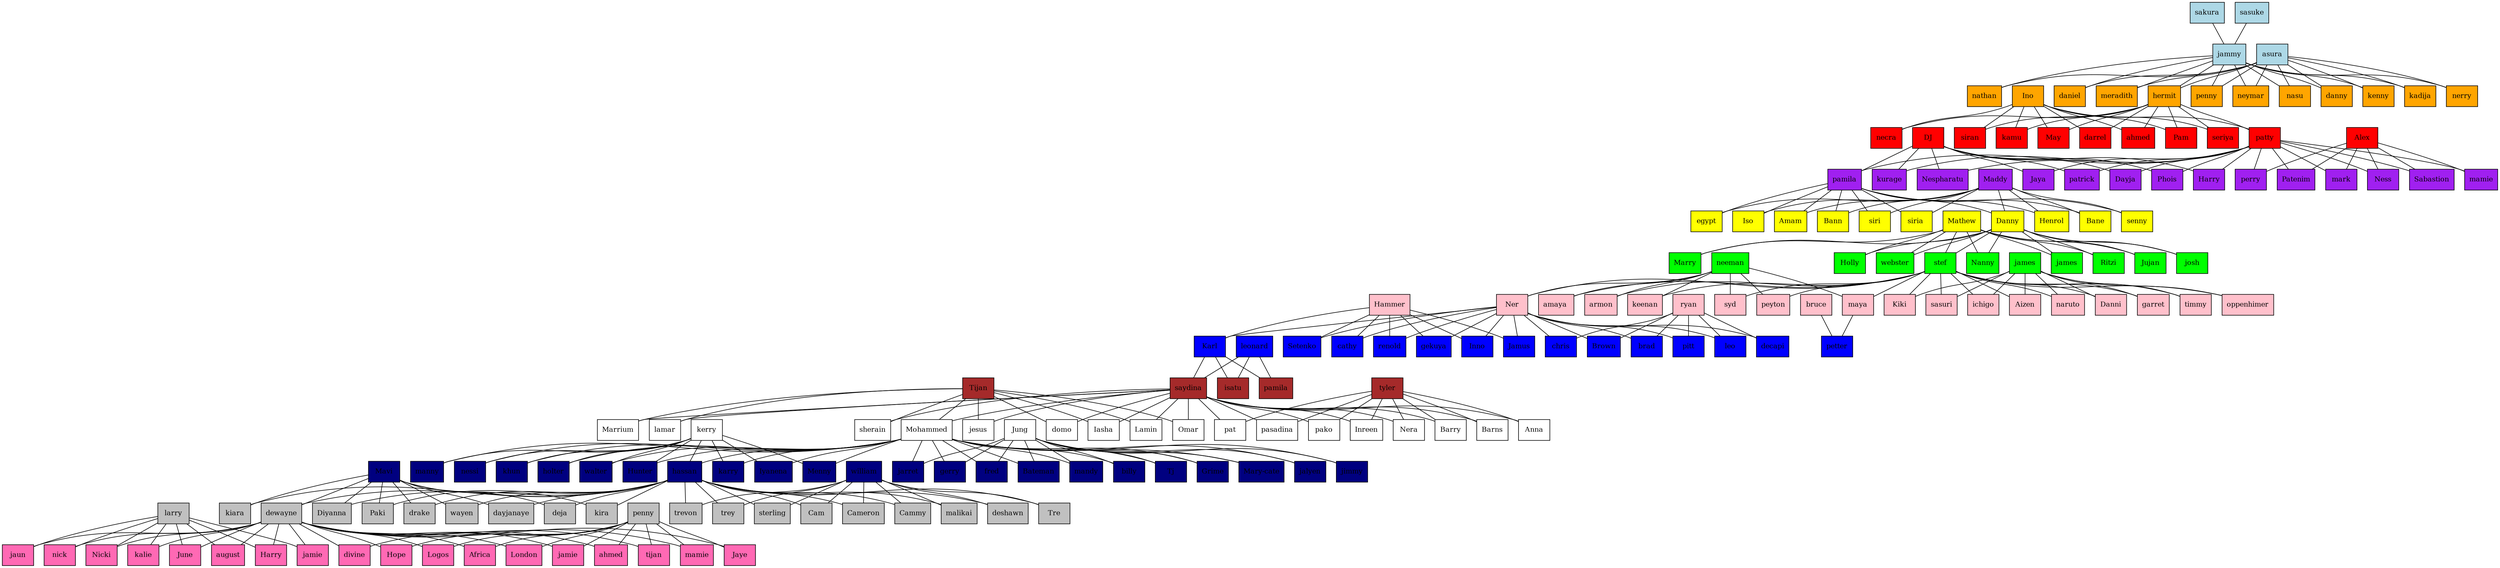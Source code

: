 graph FamilyTree {
  node [shape=box];
  edge [fontsize=10];
  "0" [label="sakura", fontsize=12, shape=box, style=filled, fillcolor=lightblue];
  "1" [label="sasuke", fontsize=12, shape=box, style=filled, fillcolor=lightblue];
  "0" -- "2" [label=""];
  "1" -- "2" [label=""];
  "2" [label="jammy", fontsize=12, shape=box, style=filled, fillcolor=lightblue];
  "3" [label="asura", fontsize=12, shape=box, style=filled, fillcolor=lightblue];
  "2" -- "4" [label=""];
  "3" -- "4" [label=""];
  "4" [label="meradith", fontsize=12, shape=box, style=filled, fillcolor=orange];
  "2" -- "5" [label=""];
  "3" -- "5" [label=""];
  "5" [label="hermit", fontsize=12, shape=box, style=filled, fillcolor=orange];
  "2" -- "6" [label=""];
  "3" -- "6" [label=""];
  "6" [label="neymar", fontsize=12, shape=box, style=filled, fillcolor=orange];
  "2" -- "7" [label=""];
  "3" -- "7" [label=""];
  "7" [label="penny", fontsize=12, shape=box, style=filled, fillcolor=orange];
  "2" -- "8" [label=""];
  "3" -- "8" [label=""];
  "8" [label="kenny", fontsize=12, shape=box, style=filled, fillcolor=orange];
  "2" -- "9" [label=""];
  "3" -- "9" [label=""];
  "9" [label="nasu", fontsize=12, shape=box, style=filled, fillcolor=orange];
  "2" -- "10" [label=""];
  "3" -- "10" [label=""];
  "10" [label="danny", fontsize=12, shape=box, style=filled, fillcolor=orange];
  "2" -- "11" [label=""];
  "3" -- "11" [label=""];
  "11" [label="nathan", fontsize=12, shape=box, style=filled, fillcolor=orange];
  "2" -- "12" [label=""];
  "3" -- "12" [label=""];
  "12" [label="kadija", fontsize=12, shape=box, style=filled, fillcolor=orange];
  "2" -- "13" [label=""];
  "3" -- "13" [label=""];
  "13" [label="nerry", fontsize=12, shape=box, style=filled, fillcolor=orange];
  "2" -- "14" [label=""];
  "3" -- "14" [label=""];
  "14" [label="daniel", fontsize=12, shape=box, style=filled, fillcolor=orange];
  "15" [label="Ino", fontsize=12, shape=box, style=filled, fillcolor=orange];
  "5" -- "16" [label=""];
  "15" -- "16" [label=""];
  "16" [label="necra", fontsize=12, shape=box, style=filled, fillcolor=red];
  "5" -- "17" [label=""];
  "15" -- "17" [label=""];
  "17" [label="patty", fontsize=12, shape=box, style=filled, fillcolor=red];
  "5" -- "18" [label=""];
  "15" -- "18" [label=""];
  "18" [label="siran", fontsize=12, shape=box, style=filled, fillcolor=red];
  "5" -- "19" [label=""];
  "15" -- "19" [label=""];
  "19" [label="seriya", fontsize=12, shape=box, style=filled, fillcolor=red];
  "5" -- "20" [label=""];
  "15" -- "20" [label=""];
  "20" [label="kamu", fontsize=12, shape=box, style=filled, fillcolor=red];
  "5" -- "21" [label=""];
  "15" -- "21" [label=""];
  "21" [label="ahmed", fontsize=12, shape=box, style=filled, fillcolor=red];
  "5" -- "22" [label=""];
  "15" -- "22" [label=""];
  "22" [label="May", fontsize=12, shape=box, style=filled, fillcolor=red];
  "5" -- "23" [label=""];
  "15" -- "23" [label=""];
  "23" [label="darrel", fontsize=12, shape=box, style=filled, fillcolor=red];
  "5" -- "24" [label=""];
  "15" -- "24" [label=""];
  "24" [label="Pam", fontsize=12, shape=box, style=filled, fillcolor=red];
  "25" [label="DJ", fontsize=12, shape=box, style=filled, fillcolor=red];
  "17" -- "26" [label=""];
  "25" -- "26" [label=""];
  "26" [label="kurage", fontsize=12, shape=box, style=filled, fillcolor=purple];
  "17" -- "27" [label=""];
  "25" -- "27" [label=""];
  "27" [label="pamila", fontsize=12, shape=box, style=filled, fillcolor=purple];
  "17" -- "28" [label=""];
  "25" -- "28" [label=""];
  "28" [label="patrick", fontsize=12, shape=box, style=filled, fillcolor=purple];
  "17" -- "29" [label=""];
  "25" -- "29" [label=""];
  "29" [label="Nespharatu", fontsize=12, shape=box, style=filled, fillcolor=purple];
  "17" -- "30" [label=""];
  "25" -- "30" [label=""];
  "30" [label="Phois", fontsize=12, shape=box, style=filled, fillcolor=purple];
  "17" -- "31" [label=""];
  "25" -- "31" [label=""];
  "31" [label="Harry", fontsize=12, shape=box, style=filled, fillcolor=purple];
  "17" -- "32" [label=""];
  "25" -- "32" [label=""];
  "32" [label="Jaya", fontsize=12, shape=box, style=filled, fillcolor=purple];
  "17" -- "33" [label=""];
  "25" -- "33" [label=""];
  "33" [label="Dayja", fontsize=12, shape=box, style=filled, fillcolor=purple];
  "34" [label="Alex", fontsize=12, shape=box, style=filled, fillcolor=red];
  "17" -- "35" [label=""];
  "34" -- "35" [label=""];
  "35" [label="Ness", fontsize=12, shape=box, style=filled, fillcolor=purple];
  "17" -- "36" [label=""];
  "34" -- "36" [label=""];
  "36" [label="Sabastion", fontsize=12, shape=box, style=filled, fillcolor=purple];
  "17" -- "37" [label=""];
  "34" -- "37" [label=""];
  "37" [label="mamie", fontsize=12, shape=box, style=filled, fillcolor=purple];
  "17" -- "38" [label=""];
  "34" -- "38" [label=""];
  "38" [label="perry", fontsize=12, shape=box, style=filled, fillcolor=purple];
  "17" -- "39" [label=""];
  "34" -- "39" [label=""];
  "39" [label="Patenim", fontsize=12, shape=box, style=filled, fillcolor=purple];
  "17" -- "40" [label=""];
  "34" -- "40" [label=""];
  "40" [label="mark", fontsize=12, shape=box, style=filled, fillcolor=purple];
  "41" [label="Maddy", fontsize=12, shape=box, style=filled, fillcolor=purple];
  "27" -- "42" [label=""];
  "41" -- "42" [label=""];
  "42" [label="Danny", fontsize=12, shape=box, style=filled, fillcolor=yellow];
  "27" -- "43" [label=""];
  "41" -- "43" [label=""];
  "43" [label="Amam", fontsize=12, shape=box, style=filled, fillcolor=yellow];
  "27" -- "44" [label=""];
  "41" -- "44" [label=""];
  "44" [label="senny", fontsize=12, shape=box, style=filled, fillcolor=yellow];
  "27" -- "45" [label=""];
  "41" -- "45" [label=""];
  "45" [label="Bann", fontsize=12, shape=box, style=filled, fillcolor=yellow];
  "27" -- "46" [label=""];
  "41" -- "46" [label=""];
  "46" [label="Bane", fontsize=12, shape=box, style=filled, fillcolor=yellow];
  "27" -- "47" [label=""];
  "41" -- "47" [label=""];
  "47" [label="Henrol", fontsize=12, shape=box, style=filled, fillcolor=yellow];
  "27" -- "48" [label=""];
  "41" -- "48" [label=""];
  "48" [label="siri", fontsize=12, shape=box, style=filled, fillcolor=yellow];
  "27" -- "49" [label=""];
  "41" -- "49" [label=""];
  "49" [label="siria ", fontsize=12, shape=box, style=filled, fillcolor=yellow];
  "27" -- "50" [label=""];
  "41" -- "50" [label=""];
  "50" [label="egypt", fontsize=12, shape=box, style=filled, fillcolor=yellow];
  "27" -- "51" [label=""];
  "41" -- "51" [label=""];
  "51" [label="Iso", fontsize=12, shape=box, style=filled, fillcolor=yellow];
  "52" [label="Mathew", fontsize=12, shape=box, style=filled, fillcolor=yellow];
  "42" -- "53" [label=""];
  "52" -- "53" [label=""];
  "53" [label="Nanny", fontsize=12, shape=box, style=filled, fillcolor=green];
  "42" -- "54" [label=""];
  "52" -- "54" [label=""];
  "54" [label="Marry", fontsize=12, shape=box, style=filled, fillcolor=green];
  "42" -- "55" [label=""];
  "52" -- "55" [label=""];
  "55" [label="Holly", fontsize=12, shape=box, style=filled, fillcolor=green];
  "42" -- "56" [label=""];
  "52" -- "56" [label=""];
  "56" [label="webster", fontsize=12, shape=box, style=filled, fillcolor=green];
  "42" -- "57" [label=""];
  "52" -- "57" [label=""];
  "57" [label="stef", fontsize=12, shape=box, style=filled, fillcolor=green];
  "42" -- "58" [label=""];
  "52" -- "58" [label=""];
  "58" [label="Ritzi", fontsize=12, shape=box, style=filled, fillcolor=green];
  "42" -- "59" [label=""];
  "52" -- "59" [label=""];
  "59" [label="james", fontsize=12, shape=box, style=filled, fillcolor=green];
  "42" -- "60" [label=""];
  "52" -- "60" [label=""];
  "60" [label="Jujan", fontsize=12, shape=box, style=filled, fillcolor=green];
  "42" -- "61" [label=""];
  "52" -- "61" [label=""];
  "61" [label="josh", fontsize=12, shape=box, style=filled, fillcolor=green];
  "62" [label="neeman", fontsize=12, shape=box, style=filled, fillcolor=green];
  "57" -- "63" [label=""];
  "62" -- "63" [label=""];
  "63" [label="keenan", fontsize=12, shape=box, style=filled, fillcolor=pink];
  "57" -- "64" [label=""];
  "62" -- "64" [label=""];
  "64" [label="amaya ", fontsize=12, shape=box, style=filled, fillcolor=pink];
  "57" -- "65" [label=""];
  "62" -- "65" [label=""];
  "65" [label="maya", fontsize=12, shape=box, style=filled, fillcolor=pink];
  "57" -- "66" [label=""];
  "62" -- "66" [label=""];
  "66" [label="syd", fontsize=12, shape=box, style=filled, fillcolor=pink];
  "57" -- "67" [label=""];
  "62" -- "67" [label=""];
  "67" [label="peyton", fontsize=12, shape=box, style=filled, fillcolor=pink];
  "57" -- "68" [label=""];
  "62" -- "68" [label=""];
  "68" [label="Ner", fontsize=12, shape=box, style=filled, fillcolor=pink];
  "57" -- "69" [label=""];
  "62" -- "69" [label=""];
  "69" [label="armon", fontsize=12, shape=box, style=filled, fillcolor=pink];
  "70" [label="james", fontsize=12, shape=box, style=filled, fillcolor=green];
  "57" -- "71" [label=""];
  "70" -- "71" [label=""];
  "71" [label="Kiki", fontsize=12, shape=box, style=filled, fillcolor=pink];
  "57" -- "72" [label=""];
  "70" -- "72" [label=""];
  "72" [label="sasuri", fontsize=12, shape=box, style=filled, fillcolor=pink];
  "57" -- "73" [label=""];
  "70" -- "73" [label=""];
  "73" [label="ichigo", fontsize=12, shape=box, style=filled, fillcolor=pink];
  "57" -- "74" [label=""];
  "70" -- "74" [label=""];
  "74" [label="Aizen", fontsize=12, shape=box, style=filled, fillcolor=pink];
  "57" -- "75" [label=""];
  "70" -- "75" [label=""];
  "75" [label="naruto", fontsize=12, shape=box, style=filled, fillcolor=pink];
  "57" -- "76" [label=""];
  "70" -- "76" [label=""];
  "76" [label="Danni", fontsize=12, shape=box, style=filled, fillcolor=pink];
  "57" -- "77" [label=""];
  "70" -- "77" [label=""];
  "77" [label="garret", fontsize=12, shape=box, style=filled, fillcolor=pink];
  "57" -- "78" [label=""];
  "70" -- "78" [label=""];
  "78" [label="timmy", fontsize=12, shape=box, style=filled, fillcolor=pink];
  "57" -- "79" [label=""];
  "70" -- "79" [label=""];
  "79" [label="oppenhimer", fontsize=12, shape=box, style=filled, fillcolor=pink];
  "80" [label="bruce", fontsize=12, shape=box, style=filled, fillcolor=pink];
  "65" -- "81" [label=""];
  "80" -- "81" [label=""];
  "81" [label="petter", fontsize=12, shape=box, style=filled, fillcolor=blue];
  "82" [label="Hammer", fontsize=12, shape=box, style=filled, fillcolor=pink];
  "68" -- "83" [label=""];
  "82" -- "83" [label=""];
  "83" [label="Setenko", fontsize=12, shape=box, style=filled, fillcolor=blue];
  "68" -- "84" [label=""];
  "82" -- "84" [label=""];
  "84" [label="gekuya", fontsize=12, shape=box, style=filled, fillcolor=blue];
  "68" -- "85" [label=""];
  "82" -- "85" [label=""];
  "85" [label="Karl", fontsize=12, shape=box, style=filled, fillcolor=blue];
  "68" -- "86" [label=""];
  "82" -- "86" [label=""];
  "86" [label="Inno", fontsize=12, shape=box, style=filled, fillcolor=blue];
  "68" -- "87" [label=""];
  "82" -- "87" [label=""];
  "87" [label="Jamus", fontsize=12, shape=box, style=filled, fillcolor=blue];
  "68" -- "88" [label=""];
  "82" -- "88" [label=""];
  "88" [label="cathy", fontsize=12, shape=box, style=filled, fillcolor=blue];
  "68" -- "89" [label=""];
  "82" -- "89" [label=""];
  "89" [label="renold", fontsize=12, shape=box, style=filled, fillcolor=blue];
  "90" [label="ryan", fontsize=12, shape=box, style=filled, fillcolor=pink];
  "68" -- "91" [label=""];
  "90" -- "91" [label=""];
  "91" [label="chris", fontsize=12, shape=box, style=filled, fillcolor=blue];
  "68" -- "92" [label=""];
  "90" -- "92" [label=""];
  "92" [label="Brown", fontsize=12, shape=box, style=filled, fillcolor=blue];
  "68" -- "93" [label=""];
  "90" -- "93" [label=""];
  "93" [label="brad", fontsize=12, shape=box, style=filled, fillcolor=blue];
  "68" -- "94" [label=""];
  "90" -- "94" [label=""];
  "94" [label="pitt", fontsize=12, shape=box, style=filled, fillcolor=blue];
  "68" -- "95" [label=""];
  "90" -- "95" [label=""];
  "95" [label="leo", fontsize=12, shape=box, style=filled, fillcolor=blue];
  "68" -- "96" [label=""];
  "90" -- "96" [label=""];
  "96" [label="decapi", fontsize=12, shape=box, style=filled, fillcolor=blue];
  "97" [label="leonard", fontsize=12, shape=box, style=filled, fillcolor=blue];
  "85" -- "98" [label=""];
  "97" -- "98" [label=""];
  "98" [label="pamila", fontsize=12, shape=box, style=filled, fillcolor=brown];
  "85" -- "99" [label=""];
  "97" -- "99" [label=""];
  "99" [label="saydina", fontsize=12, shape=box, style=filled, fillcolor=brown];
  "85" -- "100" [label=""];
  "97" -- "100" [label=""];
  "100" [label="isatu", fontsize=12, shape=box, style=filled, fillcolor=brown];
  "101" [label="Tijan", fontsize=12, shape=box, style=filled, fillcolor=brown];
  "99" -- "102" [label=""];
  "101" -- "102" [label=""];
  "102" [label="Omar", fontsize=12, shape=box, style=filled, fillcolor=white];
  "99" -- "103" [label=""];
  "101" -- "103" [label=""];
  "103" [label="Iasha", fontsize=12, shape=box, style=filled, fillcolor=white];
  "99" -- "104" [label=""];
  "101" -- "104" [label=""];
  "104" [label="Marrium", fontsize=12, shape=box, style=filled, fillcolor=white];
  "99" -- "105" [label=""];
  "101" -- "105" [label=""];
  "105" [label="Lamin", fontsize=12, shape=box, style=filled, fillcolor=white];
  "99" -- "106" [label=""];
  "101" -- "106" [label=""];
  "106" [label="Mohammed", fontsize=12, shape=box, style=filled, fillcolor=white];
  "99" -- "107" [label=""];
  "101" -- "107" [label=""];
  "107" [label="jesus", fontsize=12, shape=box, style=filled, fillcolor=white];
  "99" -- "108" [label=""];
  "101" -- "108" [label=""];
  "108" [label="domo", fontsize=12, shape=box, style=filled, fillcolor=white];
  "99" -- "109" [label=""];
  "101" -- "109" [label=""];
  "109" [label="sherain", fontsize=12, shape=box, style=filled, fillcolor=white];
  "99" -- "110" [label=""];
  "101" -- "110" [label=""];
  "110" [label="lamar", fontsize=12, shape=box, style=filled, fillcolor=white];
  "111" [label="tyler", fontsize=12, shape=box, style=filled, fillcolor=brown];
  "99" -- "112" [label=""];
  "111" -- "112" [label=""];
  "112" [label="pasadina", fontsize=12, shape=box, style=filled, fillcolor=white];
  "99" -- "113" [label=""];
  "111" -- "113" [label=""];
  "113" [label="pako", fontsize=12, shape=box, style=filled, fillcolor=white];
  "99" -- "114" [label=""];
  "111" -- "114" [label=""];
  "114" [label="Inreen", fontsize=12, shape=box, style=filled, fillcolor=white];
  "99" -- "115" [label=""];
  "111" -- "115" [label=""];
  "115" [label="Nera", fontsize=12, shape=box, style=filled, fillcolor=white];
  "99" -- "116" [label=""];
  "111" -- "116" [label=""];
  "116" [label="Barry", fontsize=12, shape=box, style=filled, fillcolor=white];
  "99" -- "117" [label=""];
  "111" -- "117" [label=""];
  "117" [label="Barns", fontsize=12, shape=box, style=filled, fillcolor=white];
  "99" -- "118" [label=""];
  "111" -- "118" [label=""];
  "118" [label="Anna", fontsize=12, shape=box, style=filled, fillcolor=white];
  "99" -- "119" [label=""];
  "111" -- "119" [label=""];
  "119" [label="pat", fontsize=12, shape=box, style=filled, fillcolor=white];
  "120" [label="kerry", fontsize=12, shape=box, style=filled, fillcolor=white];
  "106" -- "121" [label=""];
  "120" -- "121" [label=""];
  "121" [label="Hunter", fontsize=12, shape=box, style=filled, fillcolor=navy];
  "106" -- "122" [label=""];
  "120" -- "122" [label=""];
  "122" [label="karry", fontsize=12, shape=box, style=filled, fillcolor=navy];
  "106" -- "123" [label=""];
  "120" -- "123" [label=""];
  "123" [label="Iyanena", fontsize=12, shape=box, style=filled, fillcolor=navy];
  "106" -- "124" [label=""];
  "120" -- "124" [label=""];
  "124" [label="hassan", fontsize=12, shape=box, style=filled, fillcolor=navy];
  "106" -- "125" [label=""];
  "120" -- "125" [label=""];
  "125" [label="walter", fontsize=12, shape=box, style=filled, fillcolor=navy];
  "106" -- "126" [label=""];
  "120" -- "126" [label=""];
  "126" [label="nessi", fontsize=12, shape=box, style=filled, fillcolor=navy];
  "106" -- "127" [label=""];
  "120" -- "127" [label=""];
  "127" [label="holter", fontsize=12, shape=box, style=filled, fillcolor=navy];
  "106" -- "128" [label=""];
  "120" -- "128" [label=""];
  "128" [label="Menny", fontsize=12, shape=box, style=filled, fillcolor=navy];
  "106" -- "129" [label=""];
  "120" -- "129" [label=""];
  "129" [label="manny", fontsize=12, shape=box, style=filled, fillcolor=navy];
  "106" -- "130" [label=""];
  "120" -- "130" [label=""];
  "130" [label="khun", fontsize=12, shape=box, style=filled, fillcolor=navy];
  "131" [label="Jung", fontsize=12, shape=box, style=filled, fillcolor=white];
  "106" -- "132" [label=""];
  "131" -- "132" [label=""];
  "132" [label="fred", fontsize=12, shape=box, style=filled, fillcolor=navy];
  "106" -- "133" [label=""];
  "131" -- "133" [label=""];
  "133" [label="Bateman", fontsize=12, shape=box, style=filled, fillcolor=navy];
  "106" -- "134" [label=""];
  "131" -- "134" [label=""];
  "134" [label="mandy", fontsize=12, shape=box, style=filled, fillcolor=navy];
  "106" -- "135" [label=""];
  "131" -- "135" [label=""];
  "135" [label="billy", fontsize=12, shape=box, style=filled, fillcolor=navy];
  "106" -- "136" [label=""];
  "131" -- "136" [label=""];
  "136" [label="Tj", fontsize=12, shape=box, style=filled, fillcolor=navy];
  "106" -- "137" [label=""];
  "131" -- "137" [label=""];
  "137" [label="Grime", fontsize=12, shape=box, style=filled, fillcolor=navy];
  "106" -- "138" [label=""];
  "131" -- "138" [label=""];
  "138" [label="Mary-cate", fontsize=12, shape=box, style=filled, fillcolor=navy];
  "106" -- "139" [label=""];
  "131" -- "139" [label=""];
  "139" [label="jalyen", fontsize=12, shape=box, style=filled, fillcolor=navy];
  "106" -- "140" [label=""];
  "131" -- "140" [label=""];
  "140" [label="jimmy", fontsize=12, shape=box, style=filled, fillcolor=navy];
  "106" -- "141" [label=""];
  "131" -- "141" [label=""];
  "141" [label="jarret", fontsize=12, shape=box, style=filled, fillcolor=navy];
  "106" -- "142" [label=""];
  "131" -- "142" [label=""];
  "142" [label="gerry", fontsize=12, shape=box, style=filled, fillcolor=navy];
  "143" [label="Mavi", fontsize=12, shape=box, style=filled, fillcolor=navy];
  "124" -- "144" [label=""];
  "143" -- "144" [label=""];
  "144" [label="drake", fontsize=12, shape=box, style=filled, fillcolor=gray];
  "124" -- "145" [label=""];
  "143" -- "145" [label=""];
  "145" [label="wayen", fontsize=12, shape=box, style=filled, fillcolor=gray];
  "124" -- "146" [label=""];
  "143" -- "146" [label=""];
  "146" [label="dewayne", fontsize=12, shape=box, style=filled, fillcolor=gray];
  "124" -- "147" [label=""];
  "143" -- "147" [label=""];
  "147" [label="Paki", fontsize=12, shape=box, style=filled, fillcolor=gray];
  "124" -- "148" [label=""];
  "143" -- "148" [label=""];
  "148" [label="Diyanna", fontsize=12, shape=box, style=filled, fillcolor=gray];
  "124" -- "149" [label=""];
  "143" -- "149" [label=""];
  "149" [label="kira", fontsize=12, shape=box, style=filled, fillcolor=gray];
  "124" -- "150" [label=""];
  "143" -- "150" [label=""];
  "150" [label="kiara", fontsize=12, shape=box, style=filled, fillcolor=gray];
  "124" -- "151" [label=""];
  "143" -- "151" [label=""];
  "151" [label="deja", fontsize=12, shape=box, style=filled, fillcolor=gray];
  "124" -- "152" [label=""];
  "143" -- "152" [label=""];
  "152" [label="dayjanaye", fontsize=12, shape=box, style=filled, fillcolor=gray];
  "153" [label="william", fontsize=12, shape=box, style=filled, fillcolor=navy];
  "124" -- "154" [label=""];
  "153" -- "154" [label=""];
  "154" [label="malikai", fontsize=12, shape=box, style=filled, fillcolor=gray];
  "124" -- "155" [label=""];
  "153" -- "155" [label=""];
  "155" [label="deshawn", fontsize=12, shape=box, style=filled, fillcolor=gray];
  "124" -- "156" [label=""];
  "153" -- "156" [label=""];
  "156" [label="Tre", fontsize=12, shape=box, style=filled, fillcolor=gray];
  "124" -- "157" [label=""];
  "153" -- "157" [label=""];
  "157" [label="trevon", fontsize=12, shape=box, style=filled, fillcolor=gray];
  "124" -- "158" [label=""];
  "153" -- "158" [label=""];
  "158" [label="trey", fontsize=12, shape=box, style=filled, fillcolor=gray];
  "124" -- "159" [label=""];
  "153" -- "159" [label=""];
  "159" [label="sterling", fontsize=12, shape=box, style=filled, fillcolor=gray];
  "124" -- "160" [label=""];
  "153" -- "160" [label=""];
  "160" [label="Cam", fontsize=12, shape=box, style=filled, fillcolor=gray];
  "124" -- "161" [label=""];
  "153" -- "161" [label=""];
  "161" [label="Cameron", fontsize=12, shape=box, style=filled, fillcolor=gray];
  "124" -- "162" [label=""];
  "153" -- "162" [label=""];
  "162" [label="Cammy", fontsize=12, shape=box, style=filled, fillcolor=gray];
  "163" [label="larry", fontsize=12, shape=box, style=filled, fillcolor=gray];
  "146" -- "164" [label=""];
  "163" -- "164" [label=""];
  "164" [label="June", fontsize=12, shape=box, style=filled, fillcolor=hotpink];
  "146" -- "165" [label=""];
  "163" -- "165" [label=""];
  "165" [label="august", fontsize=12, shape=box, style=filled, fillcolor=hotpink];
  "146" -- "166" [label=""];
  "163" -- "166" [label=""];
  "166" [label="Harry", fontsize=12, shape=box, style=filled, fillcolor=hotpink];
  "146" -- "167" [label=""];
  "163" -- "167" [label=""];
  "167" [label="jamie", fontsize=12, shape=box, style=filled, fillcolor=hotpink];
  "146" -- "168" [label=""];
  "163" -- "168" [label=""];
  "168" [label="jaun", fontsize=12, shape=box, style=filled, fillcolor=hotpink];
  "146" -- "169" [label=""];
  "163" -- "169" [label=""];
  "169" [label="nick", fontsize=12, shape=box, style=filled, fillcolor=hotpink];
  "146" -- "170" [label=""];
  "163" -- "170" [label=""];
  "170" [label="Nicki", fontsize=12, shape=box, style=filled, fillcolor=hotpink];
  "146" -- "171" [label=""];
  "163" -- "171" [label=""];
  "171" [label="kalie", fontsize=12, shape=box, style=filled, fillcolor=hotpink];
  "172" [label="penny", fontsize=12, shape=box, style=filled, fillcolor=gray];
  "146" -- "173" [label=""];
  "172" -- "173" [label=""];
  "173" [label="divine", fontsize=12, shape=box, style=filled, fillcolor=hotpink];
  "146" -- "174" [label=""];
  "172" -- "174" [label=""];
  "174" [label="Hope", fontsize=12, shape=box, style=filled, fillcolor=hotpink];
  "146" -- "175" [label=""];
  "172" -- "175" [label=""];
  "175" [label="Logos", fontsize=12, shape=box, style=filled, fillcolor=hotpink];
  "146" -- "176" [label=""];
  "172" -- "176" [label=""];
  "176" [label="Africa", fontsize=12, shape=box, style=filled, fillcolor=hotpink];
  "146" -- "177" [label=""];
  "172" -- "177" [label=""];
  "177" [label="London", fontsize=12, shape=box, style=filled, fillcolor=hotpink];
  "146" -- "178" [label=""];
  "172" -- "178" [label=""];
  "178" [label="jamie", fontsize=12, shape=box, style=filled, fillcolor=hotpink];
  "146" -- "179" [label=""];
  "172" -- "179" [label=""];
  "179" [label="ahmed", fontsize=12, shape=box, style=filled, fillcolor=hotpink];
  "146" -- "180" [label=""];
  "172" -- "180" [label=""];
  "180" [label="tijan", fontsize=12, shape=box, style=filled, fillcolor=hotpink];
  "146" -- "181" [label=""];
  "172" -- "181" [label=""];
  "181" [label="mamie", fontsize=12, shape=box, style=filled, fillcolor=hotpink];
  "146" -- "182" [label=""];
  "172" -- "182" [label=""];
  "182" [label="Jaye", fontsize=12, shape=box, style=filled, fillcolor=hotpink];
}